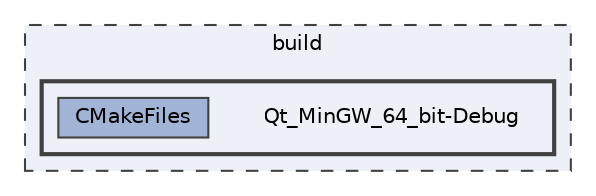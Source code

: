digraph "C:/Users/Gusto/Desktop/projects/figura_geometrica/build/Qt_MinGW_64_bit-Debug"
{
 // LATEX_PDF_SIZE
  bgcolor="transparent";
  edge [fontname=Helvetica,fontsize=10,labelfontname=Helvetica,labelfontsize=10];
  node [fontname=Helvetica,fontsize=10,shape=box,height=0.2,width=0.4];
  compound=true
  subgraph clusterdir_4fef79e7177ba769987a8da36c892c5f {
    graph [ bgcolor="#edf0f7", pencolor="grey25", label="build", fontname=Helvetica,fontsize=10 style="filled,dashed", URL="dir_4fef79e7177ba769987a8da36c892c5f.html",tooltip=""]
  subgraph clusterdir_e1fd81f18fb01c4bb6056b2fc627f4ab {
    graph [ bgcolor="#edf0f7", pencolor="grey25", label="", fontname=Helvetica,fontsize=10 style="filled,bold", URL="dir_e1fd81f18fb01c4bb6056b2fc627f4ab.html",tooltip=""]
    dir_e1fd81f18fb01c4bb6056b2fc627f4ab [shape=plaintext, label="Qt_MinGW_64_bit-Debug"];
  dir_94d886d7de7c72d9458aa1605d948110 [label="CMakeFiles", fillcolor="#a2b4d6", color="grey25", style="filled", URL="dir_94d886d7de7c72d9458aa1605d948110.html",tooltip=""];
  }
  }
}
